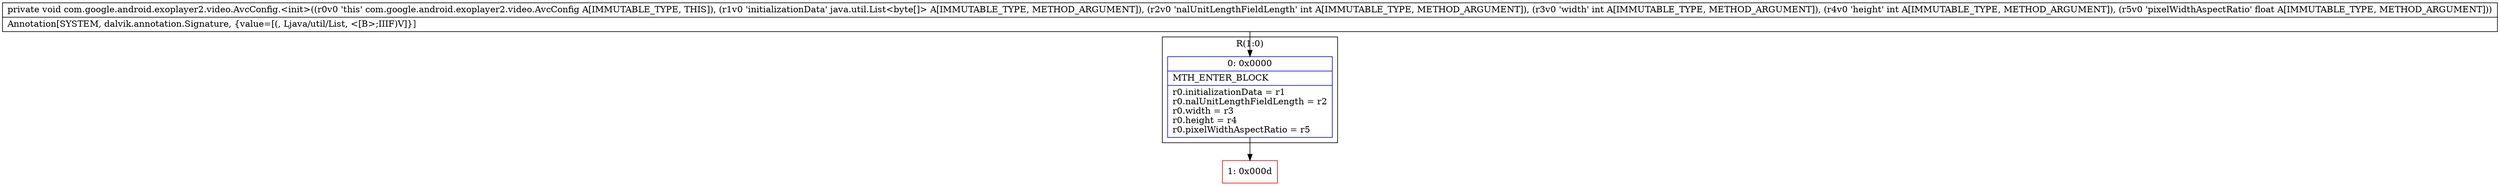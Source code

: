 digraph "CFG forcom.google.android.exoplayer2.video.AvcConfig.\<init\>(Ljava\/util\/List;IIIF)V" {
subgraph cluster_Region_1141227003 {
label = "R(1:0)";
node [shape=record,color=blue];
Node_0 [shape=record,label="{0\:\ 0x0000|MTH_ENTER_BLOCK\l|r0.initializationData = r1\lr0.nalUnitLengthFieldLength = r2\lr0.width = r3\lr0.height = r4\lr0.pixelWidthAspectRatio = r5\l}"];
}
Node_1 [shape=record,color=red,label="{1\:\ 0x000d}"];
MethodNode[shape=record,label="{private void com.google.android.exoplayer2.video.AvcConfig.\<init\>((r0v0 'this' com.google.android.exoplayer2.video.AvcConfig A[IMMUTABLE_TYPE, THIS]), (r1v0 'initializationData' java.util.List\<byte[]\> A[IMMUTABLE_TYPE, METHOD_ARGUMENT]), (r2v0 'nalUnitLengthFieldLength' int A[IMMUTABLE_TYPE, METHOD_ARGUMENT]), (r3v0 'width' int A[IMMUTABLE_TYPE, METHOD_ARGUMENT]), (r4v0 'height' int A[IMMUTABLE_TYPE, METHOD_ARGUMENT]), (r5v0 'pixelWidthAspectRatio' float A[IMMUTABLE_TYPE, METHOD_ARGUMENT]))  | Annotation[SYSTEM, dalvik.annotation.Signature, \{value=[(, Ljava\/util\/List, \<[B\>;IIIF)V]\}]\l}"];
MethodNode -> Node_0;
Node_0 -> Node_1;
}

